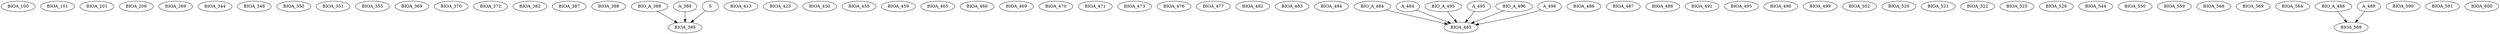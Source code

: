 digraph G {
    BIOA_100;
    BIOA_101;
    BIOA_201;
    BIOA_206;
    BIOA_269;
    BIOA_344;
    BIOA_348;
    BIOA_350;
    BIOA_351;
    BIOA_355;
    BIOA_369;
    BIOA_370;
    BIOA_372;
    BIOA_382;
    BIOA_387;
    BIOA_388;
    edge [color=black];
    BIO_A_388 -> BIOA_389;
    A_388 -> BIOA_389;
    S -> BIOA_389;
    BIOA_413;
    BIOA_423;
    BIOA_450;
    BIOA_455;
    BIOA_459;
    BIOA_465;
    BIOA_466;
    BIOA_469;
    BIOA_470;
    BIOA_471;
    BIOA_473;
    BIOA_476;
    BIOA_477;
    BIOA_482;
    BIOA_483;
    BIOA_484;
    edge [color=black];
    BIO_A_484 -> BIOA_485;
    A_484 -> BIOA_485;
    BIO_A_495 -> BIOA_485;
    A_495 -> BIOA_485;
    BIO_A_496 -> BIOA_485;
    A_496 -> BIOA_485;
    BIOA_486;
    BIOA_487;
    BIOA_488;
    BIOA_491;
    BIOA_495;
    BIOA_496;
    BIOA_499;
    BIOA_502;
    BIOA_520;
    BIOA_521;
    BIOA_522;
    BIOA_525;
    BIOA_526;
    BIOA_544;
    BIOA_550;
    BIOA_559;
    BIOA_568;
    BIOA_569;
    BIOA_584;
    edge [color=black];
    BIO_A_488 -> BIOA_588;
    A_488 -> BIOA_588;
    BIOA_590;
    BIOA_591;
    BIOA_600;
}
